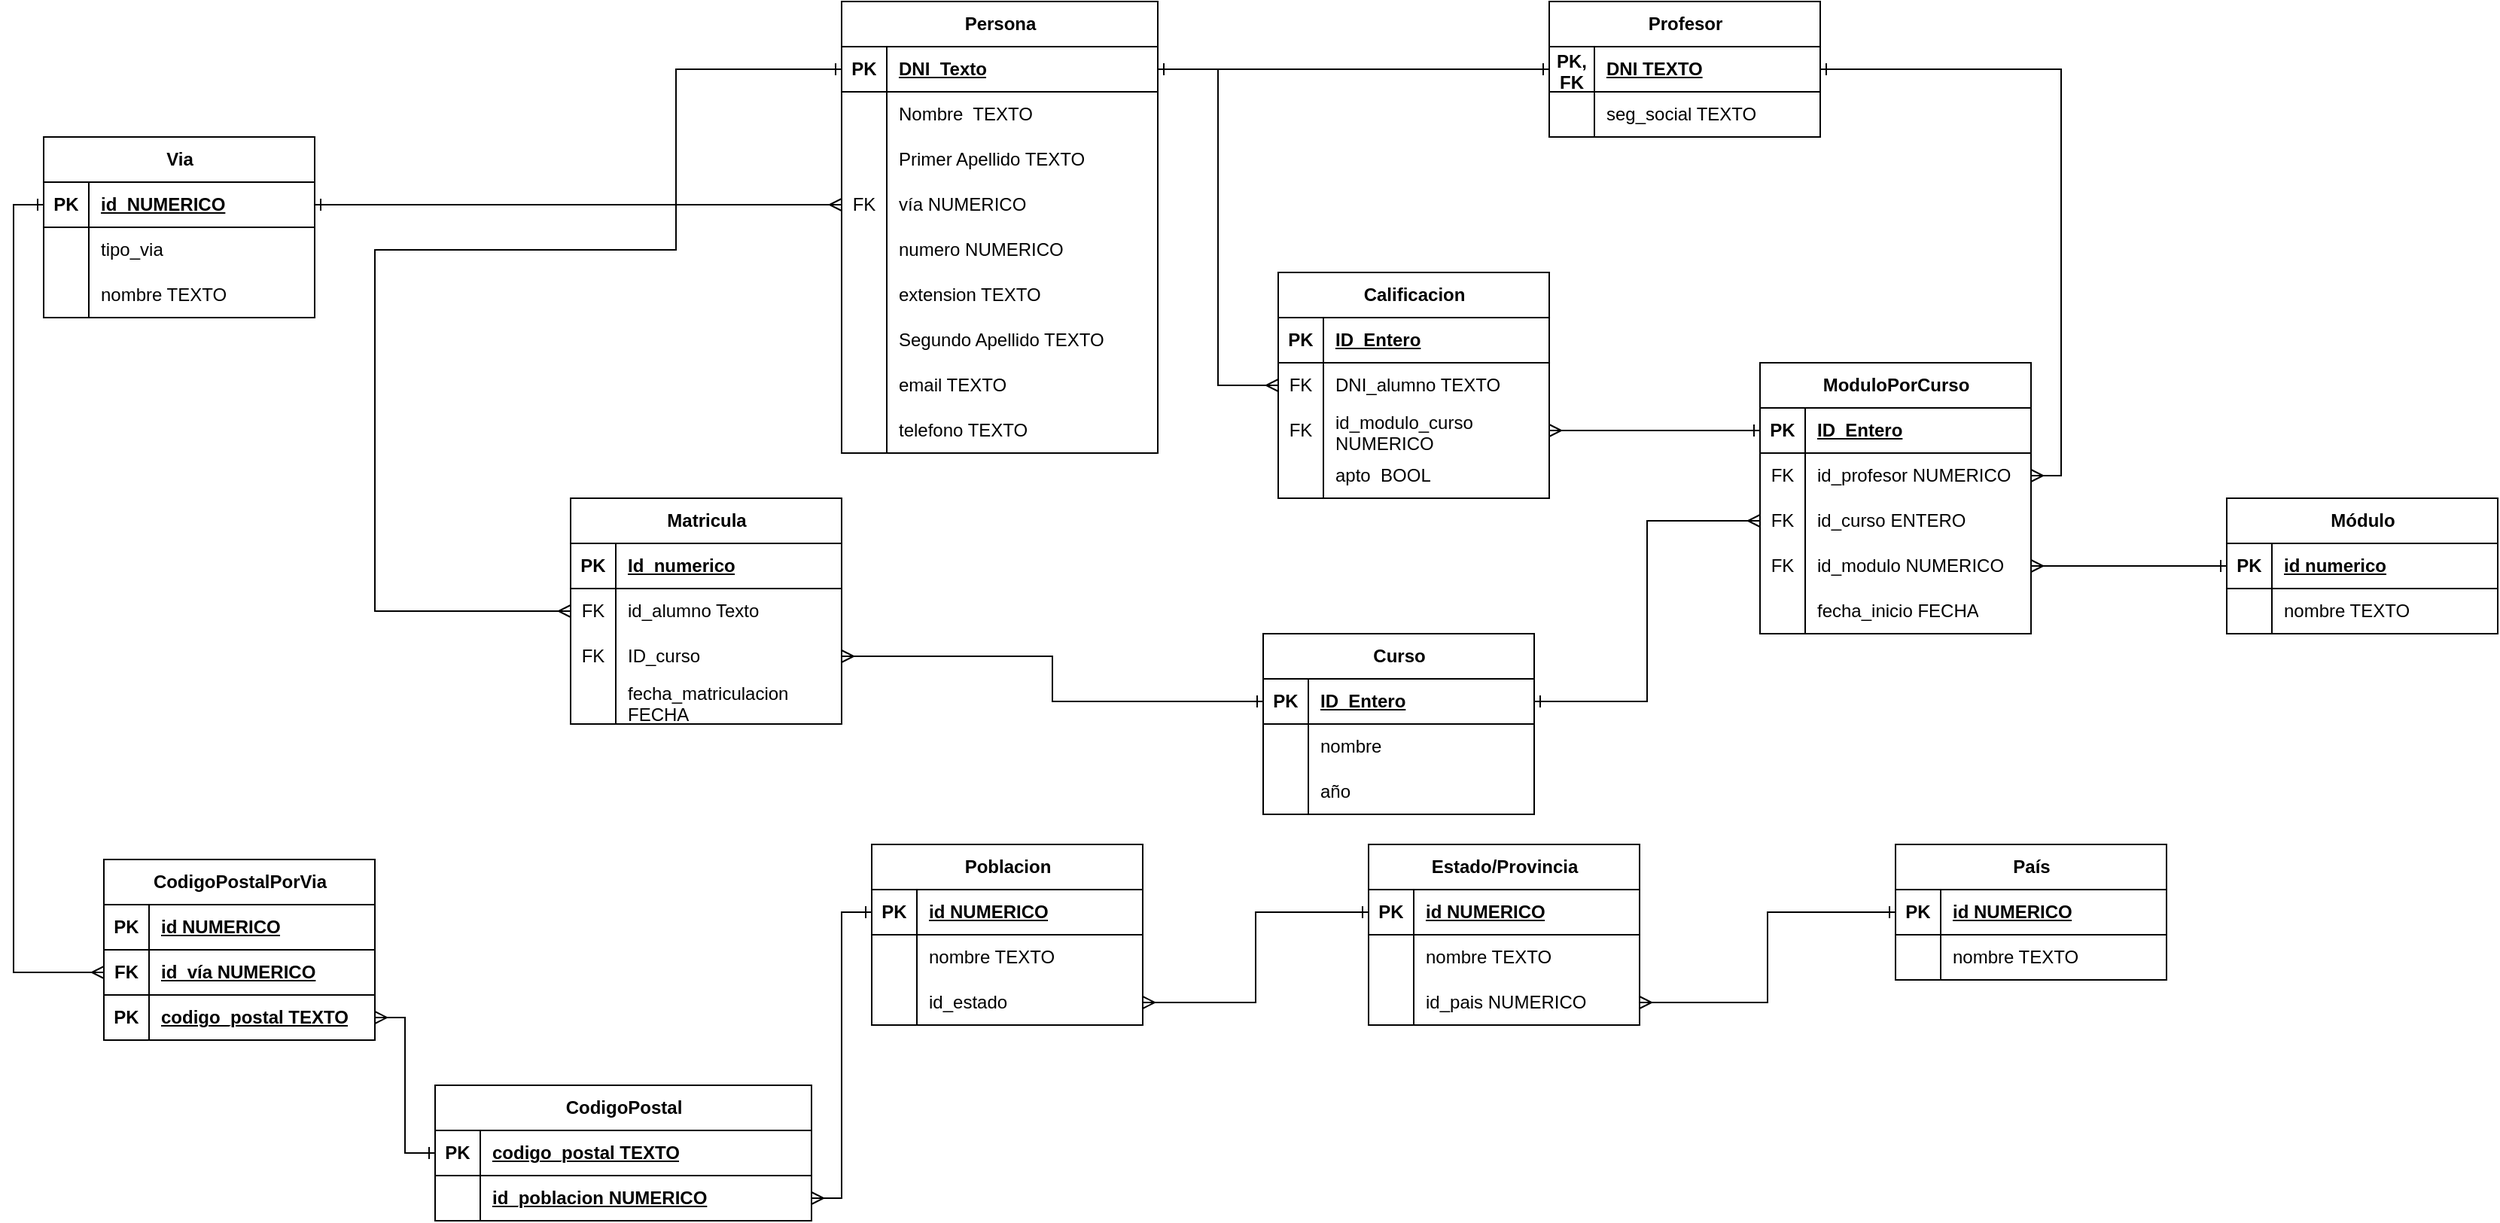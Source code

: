 <mxfile version="21.7.2" type="google">
  <diagram id="R2lEEEUBdFMjLlhIrx00" name="Page-1">
    <mxGraphModel grid="1" page="1" gridSize="10" guides="1" tooltips="1" connect="1" arrows="1" fold="1" pageScale="1" pageWidth="850" pageHeight="1100" math="0" shadow="0" extFonts="Permanent Marker^https://fonts.googleapis.com/css?family=Permanent+Marker">
      <root>
        <mxCell id="0" />
        <mxCell id="1" parent="0" />
        <mxCell id="1kJHqm4CQ8G6JXVBYqhk-18" value="Matricula" style="shape=table;startSize=30;container=1;collapsible=1;childLayout=tableLayout;fixedRows=1;rowLines=0;fontStyle=1;align=center;resizeLast=1;html=1;" vertex="1" parent="1">
          <mxGeometry x="410" y="230" width="180" height="150" as="geometry" />
        </mxCell>
        <mxCell id="1kJHqm4CQ8G6JXVBYqhk-19" value="" style="shape=tableRow;horizontal=0;startSize=0;swimlaneHead=0;swimlaneBody=0;fillColor=none;collapsible=0;dropTarget=0;points=[[0,0.5],[1,0.5]];portConstraint=eastwest;top=0;left=0;right=0;bottom=1;" vertex="1" parent="1kJHqm4CQ8G6JXVBYqhk-18">
          <mxGeometry y="30" width="180" height="30" as="geometry" />
        </mxCell>
        <mxCell id="1kJHqm4CQ8G6JXVBYqhk-20" value="PK" style="shape=partialRectangle;connectable=0;fillColor=none;top=0;left=0;bottom=0;right=0;fontStyle=1;overflow=hidden;whiteSpace=wrap;html=1;" vertex="1" parent="1kJHqm4CQ8G6JXVBYqhk-19">
          <mxGeometry width="30" height="30" as="geometry">
            <mxRectangle width="30" height="30" as="alternateBounds" />
          </mxGeometry>
        </mxCell>
        <mxCell id="1kJHqm4CQ8G6JXVBYqhk-21" value="Id&amp;nbsp; numerico" style="shape=partialRectangle;connectable=0;fillColor=none;top=0;left=0;bottom=0;right=0;align=left;spacingLeft=6;fontStyle=5;overflow=hidden;whiteSpace=wrap;html=1;" vertex="1" parent="1kJHqm4CQ8G6JXVBYqhk-19">
          <mxGeometry x="30" width="150" height="30" as="geometry">
            <mxRectangle width="150" height="30" as="alternateBounds" />
          </mxGeometry>
        </mxCell>
        <mxCell id="1kJHqm4CQ8G6JXVBYqhk-22" value="" style="shape=tableRow;horizontal=0;startSize=0;swimlaneHead=0;swimlaneBody=0;fillColor=none;collapsible=0;dropTarget=0;points=[[0,0.5],[1,0.5]];portConstraint=eastwest;top=0;left=0;right=0;bottom=0;" vertex="1" parent="1kJHqm4CQ8G6JXVBYqhk-18">
          <mxGeometry y="60" width="180" height="30" as="geometry" />
        </mxCell>
        <mxCell id="1kJHqm4CQ8G6JXVBYqhk-23" value="FK" style="shape=partialRectangle;connectable=0;fillColor=none;top=0;left=0;bottom=0;right=0;editable=1;overflow=hidden;whiteSpace=wrap;html=1;" vertex="1" parent="1kJHqm4CQ8G6JXVBYqhk-22">
          <mxGeometry width="30" height="30" as="geometry">
            <mxRectangle width="30" height="30" as="alternateBounds" />
          </mxGeometry>
        </mxCell>
        <mxCell id="1kJHqm4CQ8G6JXVBYqhk-24" value="id_alumno Texto" style="shape=partialRectangle;connectable=0;fillColor=none;top=0;left=0;bottom=0;right=0;align=left;spacingLeft=6;overflow=hidden;whiteSpace=wrap;html=1;" vertex="1" parent="1kJHqm4CQ8G6JXVBYqhk-22">
          <mxGeometry x="30" width="150" height="30" as="geometry">
            <mxRectangle width="150" height="30" as="alternateBounds" />
          </mxGeometry>
        </mxCell>
        <mxCell id="1kJHqm4CQ8G6JXVBYqhk-25" value="" style="shape=tableRow;horizontal=0;startSize=0;swimlaneHead=0;swimlaneBody=0;fillColor=none;collapsible=0;dropTarget=0;points=[[0,0.5],[1,0.5]];portConstraint=eastwest;top=0;left=0;right=0;bottom=0;" vertex="1" parent="1kJHqm4CQ8G6JXVBYqhk-18">
          <mxGeometry y="90" width="180" height="30" as="geometry" />
        </mxCell>
        <mxCell id="1kJHqm4CQ8G6JXVBYqhk-26" value="FK" style="shape=partialRectangle;connectable=0;fillColor=none;top=0;left=0;bottom=0;right=0;editable=1;overflow=hidden;whiteSpace=wrap;html=1;" vertex="1" parent="1kJHqm4CQ8G6JXVBYqhk-25">
          <mxGeometry width="30" height="30" as="geometry">
            <mxRectangle width="30" height="30" as="alternateBounds" />
          </mxGeometry>
        </mxCell>
        <mxCell id="1kJHqm4CQ8G6JXVBYqhk-27" value="ID_curso" style="shape=partialRectangle;connectable=0;fillColor=none;top=0;left=0;bottom=0;right=0;align=left;spacingLeft=6;overflow=hidden;whiteSpace=wrap;html=1;" vertex="1" parent="1kJHqm4CQ8G6JXVBYqhk-25">
          <mxGeometry x="30" width="150" height="30" as="geometry">
            <mxRectangle width="150" height="30" as="alternateBounds" />
          </mxGeometry>
        </mxCell>
        <mxCell id="1kJHqm4CQ8G6JXVBYqhk-28" value="" style="shape=tableRow;horizontal=0;startSize=0;swimlaneHead=0;swimlaneBody=0;fillColor=none;collapsible=0;dropTarget=0;points=[[0,0.5],[1,0.5]];portConstraint=eastwest;top=0;left=0;right=0;bottom=0;" vertex="1" parent="1kJHqm4CQ8G6JXVBYqhk-18">
          <mxGeometry y="120" width="180" height="30" as="geometry" />
        </mxCell>
        <mxCell id="1kJHqm4CQ8G6JXVBYqhk-29" value="" style="shape=partialRectangle;connectable=0;fillColor=none;top=0;left=0;bottom=0;right=0;editable=1;overflow=hidden;whiteSpace=wrap;html=1;" vertex="1" parent="1kJHqm4CQ8G6JXVBYqhk-28">
          <mxGeometry width="30" height="30" as="geometry">
            <mxRectangle width="30" height="30" as="alternateBounds" />
          </mxGeometry>
        </mxCell>
        <mxCell id="1kJHqm4CQ8G6JXVBYqhk-30" value="fecha_matriculacion FECHA" style="shape=partialRectangle;connectable=0;fillColor=none;top=0;left=0;bottom=0;right=0;align=left;spacingLeft=6;overflow=hidden;whiteSpace=wrap;html=1;" vertex="1" parent="1kJHqm4CQ8G6JXVBYqhk-28">
          <mxGeometry x="30" width="150" height="30" as="geometry">
            <mxRectangle width="150" height="30" as="alternateBounds" />
          </mxGeometry>
        </mxCell>
        <mxCell id="1kJHqm4CQ8G6JXVBYqhk-31" value="Curso" style="shape=table;startSize=30;container=1;collapsible=1;childLayout=tableLayout;fixedRows=1;rowLines=0;fontStyle=1;align=center;resizeLast=1;html=1;" vertex="1" parent="1">
          <mxGeometry x="870" y="320" width="180" height="120" as="geometry" />
        </mxCell>
        <mxCell id="1kJHqm4CQ8G6JXVBYqhk-32" value="" style="shape=tableRow;horizontal=0;startSize=0;swimlaneHead=0;swimlaneBody=0;fillColor=none;collapsible=0;dropTarget=0;points=[[0,0.5],[1,0.5]];portConstraint=eastwest;top=0;left=0;right=0;bottom=1;" vertex="1" parent="1kJHqm4CQ8G6JXVBYqhk-31">
          <mxGeometry y="30" width="180" height="30" as="geometry" />
        </mxCell>
        <mxCell id="1kJHqm4CQ8G6JXVBYqhk-33" value="PK" style="shape=partialRectangle;connectable=0;fillColor=none;top=0;left=0;bottom=0;right=0;fontStyle=1;overflow=hidden;whiteSpace=wrap;html=1;" vertex="1" parent="1kJHqm4CQ8G6JXVBYqhk-32">
          <mxGeometry width="30" height="30" as="geometry">
            <mxRectangle width="30" height="30" as="alternateBounds" />
          </mxGeometry>
        </mxCell>
        <mxCell id="1kJHqm4CQ8G6JXVBYqhk-34" value="ID&amp;nbsp; Entero" style="shape=partialRectangle;connectable=0;fillColor=none;top=0;left=0;bottom=0;right=0;align=left;spacingLeft=6;fontStyle=5;overflow=hidden;whiteSpace=wrap;html=1;" vertex="1" parent="1kJHqm4CQ8G6JXVBYqhk-32">
          <mxGeometry x="30" width="150" height="30" as="geometry">
            <mxRectangle width="150" height="30" as="alternateBounds" />
          </mxGeometry>
        </mxCell>
        <mxCell id="1kJHqm4CQ8G6JXVBYqhk-35" value="" style="shape=tableRow;horizontal=0;startSize=0;swimlaneHead=0;swimlaneBody=0;fillColor=none;collapsible=0;dropTarget=0;points=[[0,0.5],[1,0.5]];portConstraint=eastwest;top=0;left=0;right=0;bottom=0;" vertex="1" parent="1kJHqm4CQ8G6JXVBYqhk-31">
          <mxGeometry y="60" width="180" height="30" as="geometry" />
        </mxCell>
        <mxCell id="1kJHqm4CQ8G6JXVBYqhk-36" value="" style="shape=partialRectangle;connectable=0;fillColor=none;top=0;left=0;bottom=0;right=0;editable=1;overflow=hidden;whiteSpace=wrap;html=1;" vertex="1" parent="1kJHqm4CQ8G6JXVBYqhk-35">
          <mxGeometry width="30" height="30" as="geometry">
            <mxRectangle width="30" height="30" as="alternateBounds" />
          </mxGeometry>
        </mxCell>
        <mxCell id="1kJHqm4CQ8G6JXVBYqhk-37" value="nombre" style="shape=partialRectangle;connectable=0;fillColor=none;top=0;left=0;bottom=0;right=0;align=left;spacingLeft=6;overflow=hidden;whiteSpace=wrap;html=1;" vertex="1" parent="1kJHqm4CQ8G6JXVBYqhk-35">
          <mxGeometry x="30" width="150" height="30" as="geometry">
            <mxRectangle width="150" height="30" as="alternateBounds" />
          </mxGeometry>
        </mxCell>
        <mxCell id="1kJHqm4CQ8G6JXVBYqhk-38" value="" style="shape=tableRow;horizontal=0;startSize=0;swimlaneHead=0;swimlaneBody=0;fillColor=none;collapsible=0;dropTarget=0;points=[[0,0.5],[1,0.5]];portConstraint=eastwest;top=0;left=0;right=0;bottom=0;" vertex="1" parent="1kJHqm4CQ8G6JXVBYqhk-31">
          <mxGeometry y="90" width="180" height="30" as="geometry" />
        </mxCell>
        <mxCell id="1kJHqm4CQ8G6JXVBYqhk-39" value="" style="shape=partialRectangle;connectable=0;fillColor=none;top=0;left=0;bottom=0;right=0;editable=1;overflow=hidden;whiteSpace=wrap;html=1;" vertex="1" parent="1kJHqm4CQ8G6JXVBYqhk-38">
          <mxGeometry width="30" height="30" as="geometry">
            <mxRectangle width="30" height="30" as="alternateBounds" />
          </mxGeometry>
        </mxCell>
        <mxCell id="1kJHqm4CQ8G6JXVBYqhk-40" value="año" style="shape=partialRectangle;connectable=0;fillColor=none;top=0;left=0;bottom=0;right=0;align=left;spacingLeft=6;overflow=hidden;whiteSpace=wrap;html=1;" vertex="1" parent="1kJHqm4CQ8G6JXVBYqhk-38">
          <mxGeometry x="30" width="150" height="30" as="geometry">
            <mxRectangle width="150" height="30" as="alternateBounds" />
          </mxGeometry>
        </mxCell>
        <mxCell id="1kJHqm4CQ8G6JXVBYqhk-48" style="edgeStyle=orthogonalEdgeStyle;rounded=0;orthogonalLoop=1;jettySize=auto;html=1;exitX=0;exitY=0.5;exitDx=0;exitDy=0;entryX=1;entryY=0.5;entryDx=0;entryDy=0;startArrow=ERone;startFill=0;endArrow=ERmany;endFill=0;" edge="1" parent="1" source="1kJHqm4CQ8G6JXVBYqhk-32" target="1kJHqm4CQ8G6JXVBYqhk-25">
          <mxGeometry relative="1" as="geometry" />
        </mxCell>
        <mxCell id="1kJHqm4CQ8G6JXVBYqhk-76" value="Módulo" style="shape=table;startSize=30;container=1;collapsible=1;childLayout=tableLayout;fixedRows=1;rowLines=0;fontStyle=1;align=center;resizeLast=1;html=1;" vertex="1" parent="1">
          <mxGeometry x="1510" y="230" width="180" height="90" as="geometry" />
        </mxCell>
        <mxCell id="1kJHqm4CQ8G6JXVBYqhk-77" value="" style="shape=tableRow;horizontal=0;startSize=0;swimlaneHead=0;swimlaneBody=0;fillColor=none;collapsible=0;dropTarget=0;points=[[0,0.5],[1,0.5]];portConstraint=eastwest;top=0;left=0;right=0;bottom=1;" vertex="1" parent="1kJHqm4CQ8G6JXVBYqhk-76">
          <mxGeometry y="30" width="180" height="30" as="geometry" />
        </mxCell>
        <mxCell id="1kJHqm4CQ8G6JXVBYqhk-78" value="PK" style="shape=partialRectangle;connectable=0;fillColor=none;top=0;left=0;bottom=0;right=0;fontStyle=1;overflow=hidden;whiteSpace=wrap;html=1;" vertex="1" parent="1kJHqm4CQ8G6JXVBYqhk-77">
          <mxGeometry width="30" height="30" as="geometry">
            <mxRectangle width="30" height="30" as="alternateBounds" />
          </mxGeometry>
        </mxCell>
        <mxCell id="1kJHqm4CQ8G6JXVBYqhk-79" value="id numerico" style="shape=partialRectangle;connectable=0;fillColor=none;top=0;left=0;bottom=0;right=0;align=left;spacingLeft=6;fontStyle=5;overflow=hidden;whiteSpace=wrap;html=1;" vertex="1" parent="1kJHqm4CQ8G6JXVBYqhk-77">
          <mxGeometry x="30" width="150" height="30" as="geometry">
            <mxRectangle width="150" height="30" as="alternateBounds" />
          </mxGeometry>
        </mxCell>
        <mxCell id="1kJHqm4CQ8G6JXVBYqhk-86" value="" style="shape=tableRow;horizontal=0;startSize=0;swimlaneHead=0;swimlaneBody=0;fillColor=none;collapsible=0;dropTarget=0;points=[[0,0.5],[1,0.5]];portConstraint=eastwest;top=0;left=0;right=0;bottom=0;" vertex="1" parent="1kJHqm4CQ8G6JXVBYqhk-76">
          <mxGeometry y="60" width="180" height="30" as="geometry" />
        </mxCell>
        <mxCell id="1kJHqm4CQ8G6JXVBYqhk-87" value="" style="shape=partialRectangle;connectable=0;fillColor=none;top=0;left=0;bottom=0;right=0;editable=1;overflow=hidden;whiteSpace=wrap;html=1;" vertex="1" parent="1kJHqm4CQ8G6JXVBYqhk-86">
          <mxGeometry width="30" height="30" as="geometry">
            <mxRectangle width="30" height="30" as="alternateBounds" />
          </mxGeometry>
        </mxCell>
        <mxCell id="1kJHqm4CQ8G6JXVBYqhk-88" value="nombre TEXTO" style="shape=partialRectangle;connectable=0;fillColor=none;top=0;left=0;bottom=0;right=0;align=left;spacingLeft=6;overflow=hidden;whiteSpace=wrap;html=1;" vertex="1" parent="1kJHqm4CQ8G6JXVBYqhk-86">
          <mxGeometry x="30" width="150" height="30" as="geometry">
            <mxRectangle width="150" height="30" as="alternateBounds" />
          </mxGeometry>
        </mxCell>
        <mxCell id="1kJHqm4CQ8G6JXVBYqhk-95" value="Via" style="shape=table;startSize=30;container=1;collapsible=1;childLayout=tableLayout;fixedRows=1;rowLines=0;fontStyle=1;align=center;resizeLast=1;html=1;" vertex="1" parent="1">
          <mxGeometry x="60" y="-10" width="180" height="120" as="geometry" />
        </mxCell>
        <mxCell id="1kJHqm4CQ8G6JXVBYqhk-96" value="" style="shape=tableRow;horizontal=0;startSize=0;swimlaneHead=0;swimlaneBody=0;fillColor=none;collapsible=0;dropTarget=0;points=[[0,0.5],[1,0.5]];portConstraint=eastwest;top=0;left=0;right=0;bottom=1;" vertex="1" parent="1kJHqm4CQ8G6JXVBYqhk-95">
          <mxGeometry y="30" width="180" height="30" as="geometry" />
        </mxCell>
        <mxCell id="1kJHqm4CQ8G6JXVBYqhk-97" value="PK" style="shape=partialRectangle;connectable=0;fillColor=none;top=0;left=0;bottom=0;right=0;fontStyle=1;overflow=hidden;whiteSpace=wrap;html=1;" vertex="1" parent="1kJHqm4CQ8G6JXVBYqhk-96">
          <mxGeometry width="30" height="30" as="geometry">
            <mxRectangle width="30" height="30" as="alternateBounds" />
          </mxGeometry>
        </mxCell>
        <mxCell id="1kJHqm4CQ8G6JXVBYqhk-98" value="id&amp;nbsp; NUMERICO" style="shape=partialRectangle;connectable=0;fillColor=none;top=0;left=0;bottom=0;right=0;align=left;spacingLeft=6;fontStyle=5;overflow=hidden;whiteSpace=wrap;html=1;" vertex="1" parent="1kJHqm4CQ8G6JXVBYqhk-96">
          <mxGeometry x="30" width="150" height="30" as="geometry">
            <mxRectangle width="150" height="30" as="alternateBounds" />
          </mxGeometry>
        </mxCell>
        <mxCell id="1kJHqm4CQ8G6JXVBYqhk-102" value="" style="shape=tableRow;horizontal=0;startSize=0;swimlaneHead=0;swimlaneBody=0;fillColor=none;collapsible=0;dropTarget=0;points=[[0,0.5],[1,0.5]];portConstraint=eastwest;top=0;left=0;right=0;bottom=0;" vertex="1" parent="1kJHqm4CQ8G6JXVBYqhk-95">
          <mxGeometry y="60" width="180" height="30" as="geometry" />
        </mxCell>
        <mxCell id="1kJHqm4CQ8G6JXVBYqhk-103" value="&lt;br&gt;" style="shape=partialRectangle;connectable=0;fillColor=none;top=0;left=0;bottom=0;right=0;editable=1;overflow=hidden;whiteSpace=wrap;html=1;" vertex="1" parent="1kJHqm4CQ8G6JXVBYqhk-102">
          <mxGeometry width="30" height="30" as="geometry">
            <mxRectangle width="30" height="30" as="alternateBounds" />
          </mxGeometry>
        </mxCell>
        <mxCell id="1kJHqm4CQ8G6JXVBYqhk-104" value="tipo_via&amp;nbsp;" style="shape=partialRectangle;connectable=0;fillColor=none;top=0;left=0;bottom=0;right=0;align=left;spacingLeft=6;overflow=hidden;whiteSpace=wrap;html=1;" vertex="1" parent="1kJHqm4CQ8G6JXVBYqhk-102">
          <mxGeometry x="30" width="150" height="30" as="geometry">
            <mxRectangle width="150" height="30" as="alternateBounds" />
          </mxGeometry>
        </mxCell>
        <mxCell id="HTl3lYv5_IGYYnDOvgSg-7" value="" style="shape=tableRow;horizontal=0;startSize=0;swimlaneHead=0;swimlaneBody=0;fillColor=none;collapsible=0;dropTarget=0;points=[[0,0.5],[1,0.5]];portConstraint=eastwest;top=0;left=0;right=0;bottom=0;" vertex="1" parent="1kJHqm4CQ8G6JXVBYqhk-95">
          <mxGeometry y="90" width="180" height="30" as="geometry" />
        </mxCell>
        <mxCell id="HTl3lYv5_IGYYnDOvgSg-8" value="&lt;br&gt;" style="shape=partialRectangle;connectable=0;fillColor=none;top=0;left=0;bottom=0;right=0;editable=1;overflow=hidden;whiteSpace=wrap;html=1;" vertex="1" parent="HTl3lYv5_IGYYnDOvgSg-7">
          <mxGeometry width="30" height="30" as="geometry">
            <mxRectangle width="30" height="30" as="alternateBounds" />
          </mxGeometry>
        </mxCell>
        <mxCell id="HTl3lYv5_IGYYnDOvgSg-9" value="nombre TEXTO" style="shape=partialRectangle;connectable=0;fillColor=none;top=0;left=0;bottom=0;right=0;align=left;spacingLeft=6;overflow=hidden;whiteSpace=wrap;html=1;" vertex="1" parent="HTl3lYv5_IGYYnDOvgSg-7">
          <mxGeometry x="30" width="150" height="30" as="geometry">
            <mxRectangle width="150" height="30" as="alternateBounds" />
          </mxGeometry>
        </mxCell>
        <mxCell id="1kJHqm4CQ8G6JXVBYqhk-108" value="Poblacion" style="shape=table;startSize=30;container=1;collapsible=1;childLayout=tableLayout;fixedRows=1;rowLines=0;fontStyle=1;align=center;resizeLast=1;html=1;" vertex="1" parent="1">
          <mxGeometry x="610" y="460" width="180" height="120" as="geometry" />
        </mxCell>
        <mxCell id="1kJHqm4CQ8G6JXVBYqhk-109" value="" style="shape=tableRow;horizontal=0;startSize=0;swimlaneHead=0;swimlaneBody=0;fillColor=none;collapsible=0;dropTarget=0;points=[[0,0.5],[1,0.5]];portConstraint=eastwest;top=0;left=0;right=0;bottom=1;" vertex="1" parent="1kJHqm4CQ8G6JXVBYqhk-108">
          <mxGeometry y="30" width="180" height="30" as="geometry" />
        </mxCell>
        <mxCell id="1kJHqm4CQ8G6JXVBYqhk-110" value="PK" style="shape=partialRectangle;connectable=0;fillColor=none;top=0;left=0;bottom=0;right=0;fontStyle=1;overflow=hidden;whiteSpace=wrap;html=1;" vertex="1" parent="1kJHqm4CQ8G6JXVBYqhk-109">
          <mxGeometry width="30" height="30" as="geometry">
            <mxRectangle width="30" height="30" as="alternateBounds" />
          </mxGeometry>
        </mxCell>
        <mxCell id="1kJHqm4CQ8G6JXVBYqhk-111" value="id NUMERICO" style="shape=partialRectangle;connectable=0;fillColor=none;top=0;left=0;bottom=0;right=0;align=left;spacingLeft=6;fontStyle=5;overflow=hidden;whiteSpace=wrap;html=1;" vertex="1" parent="1kJHqm4CQ8G6JXVBYqhk-109">
          <mxGeometry x="30" width="150" height="30" as="geometry">
            <mxRectangle width="150" height="30" as="alternateBounds" />
          </mxGeometry>
        </mxCell>
        <mxCell id="1kJHqm4CQ8G6JXVBYqhk-115" value="" style="shape=tableRow;horizontal=0;startSize=0;swimlaneHead=0;swimlaneBody=0;fillColor=none;collapsible=0;dropTarget=0;points=[[0,0.5],[1,0.5]];portConstraint=eastwest;top=0;left=0;right=0;bottom=0;" vertex="1" parent="1kJHqm4CQ8G6JXVBYqhk-108">
          <mxGeometry y="60" width="180" height="30" as="geometry" />
        </mxCell>
        <mxCell id="1kJHqm4CQ8G6JXVBYqhk-116" value="&lt;br&gt;" style="shape=partialRectangle;connectable=0;fillColor=none;top=0;left=0;bottom=0;right=0;editable=1;overflow=hidden;whiteSpace=wrap;html=1;" vertex="1" parent="1kJHqm4CQ8G6JXVBYqhk-115">
          <mxGeometry width="30" height="30" as="geometry">
            <mxRectangle width="30" height="30" as="alternateBounds" />
          </mxGeometry>
        </mxCell>
        <mxCell id="1kJHqm4CQ8G6JXVBYqhk-117" value="nombre TEXTO" style="shape=partialRectangle;connectable=0;fillColor=none;top=0;left=0;bottom=0;right=0;align=left;spacingLeft=6;overflow=hidden;whiteSpace=wrap;html=1;" vertex="1" parent="1kJHqm4CQ8G6JXVBYqhk-115">
          <mxGeometry x="30" width="150" height="30" as="geometry">
            <mxRectangle width="150" height="30" as="alternateBounds" />
          </mxGeometry>
        </mxCell>
        <mxCell id="HTl3lYv5_IGYYnDOvgSg-45" value="" style="shape=tableRow;horizontal=0;startSize=0;swimlaneHead=0;swimlaneBody=0;fillColor=none;collapsible=0;dropTarget=0;points=[[0,0.5],[1,0.5]];portConstraint=eastwest;top=0;left=0;right=0;bottom=0;" vertex="1" parent="1kJHqm4CQ8G6JXVBYqhk-108">
          <mxGeometry y="90" width="180" height="30" as="geometry" />
        </mxCell>
        <mxCell id="HTl3lYv5_IGYYnDOvgSg-46" value="&lt;br&gt;" style="shape=partialRectangle;connectable=0;fillColor=none;top=0;left=0;bottom=0;right=0;editable=1;overflow=hidden;whiteSpace=wrap;html=1;" vertex="1" parent="HTl3lYv5_IGYYnDOvgSg-45">
          <mxGeometry width="30" height="30" as="geometry">
            <mxRectangle width="30" height="30" as="alternateBounds" />
          </mxGeometry>
        </mxCell>
        <mxCell id="HTl3lYv5_IGYYnDOvgSg-47" value="id_estado" style="shape=partialRectangle;connectable=0;fillColor=none;top=0;left=0;bottom=0;right=0;align=left;spacingLeft=6;overflow=hidden;whiteSpace=wrap;html=1;" vertex="1" parent="HTl3lYv5_IGYYnDOvgSg-45">
          <mxGeometry x="30" width="150" height="30" as="geometry">
            <mxRectangle width="150" height="30" as="alternateBounds" />
          </mxGeometry>
        </mxCell>
        <mxCell id="1kJHqm4CQ8G6JXVBYqhk-121" value="Estado/Provincia" style="shape=table;startSize=30;container=1;collapsible=1;childLayout=tableLayout;fixedRows=1;rowLines=0;fontStyle=1;align=center;resizeLast=1;html=1;" vertex="1" parent="1">
          <mxGeometry x="940" y="460" width="180" height="120" as="geometry" />
        </mxCell>
        <mxCell id="1kJHqm4CQ8G6JXVBYqhk-122" value="" style="shape=tableRow;horizontal=0;startSize=0;swimlaneHead=0;swimlaneBody=0;fillColor=none;collapsible=0;dropTarget=0;points=[[0,0.5],[1,0.5]];portConstraint=eastwest;top=0;left=0;right=0;bottom=1;" vertex="1" parent="1kJHqm4CQ8G6JXVBYqhk-121">
          <mxGeometry y="30" width="180" height="30" as="geometry" />
        </mxCell>
        <mxCell id="1kJHqm4CQ8G6JXVBYqhk-123" value="PK" style="shape=partialRectangle;connectable=0;fillColor=none;top=0;left=0;bottom=0;right=0;fontStyle=1;overflow=hidden;whiteSpace=wrap;html=1;" vertex="1" parent="1kJHqm4CQ8G6JXVBYqhk-122">
          <mxGeometry width="30" height="30" as="geometry">
            <mxRectangle width="30" height="30" as="alternateBounds" />
          </mxGeometry>
        </mxCell>
        <mxCell id="1kJHqm4CQ8G6JXVBYqhk-124" value="id NUMERICO" style="shape=partialRectangle;connectable=0;fillColor=none;top=0;left=0;bottom=0;right=0;align=left;spacingLeft=6;fontStyle=5;overflow=hidden;whiteSpace=wrap;html=1;" vertex="1" parent="1kJHqm4CQ8G6JXVBYqhk-122">
          <mxGeometry x="30" width="150" height="30" as="geometry">
            <mxRectangle width="150" height="30" as="alternateBounds" />
          </mxGeometry>
        </mxCell>
        <mxCell id="1kJHqm4CQ8G6JXVBYqhk-125" value="" style="shape=tableRow;horizontal=0;startSize=0;swimlaneHead=0;swimlaneBody=0;fillColor=none;collapsible=0;dropTarget=0;points=[[0,0.5],[1,0.5]];portConstraint=eastwest;top=0;left=0;right=0;bottom=0;" vertex="1" parent="1kJHqm4CQ8G6JXVBYqhk-121">
          <mxGeometry y="60" width="180" height="30" as="geometry" />
        </mxCell>
        <mxCell id="1kJHqm4CQ8G6JXVBYqhk-126" value="" style="shape=partialRectangle;connectable=0;fillColor=none;top=0;left=0;bottom=0;right=0;editable=1;overflow=hidden;whiteSpace=wrap;html=1;" vertex="1" parent="1kJHqm4CQ8G6JXVBYqhk-125">
          <mxGeometry width="30" height="30" as="geometry">
            <mxRectangle width="30" height="30" as="alternateBounds" />
          </mxGeometry>
        </mxCell>
        <mxCell id="1kJHqm4CQ8G6JXVBYqhk-127" value="nombre TEXTO" style="shape=partialRectangle;connectable=0;fillColor=none;top=0;left=0;bottom=0;right=0;align=left;spacingLeft=6;overflow=hidden;whiteSpace=wrap;html=1;" vertex="1" parent="1kJHqm4CQ8G6JXVBYqhk-125">
          <mxGeometry x="30" width="150" height="30" as="geometry">
            <mxRectangle width="150" height="30" as="alternateBounds" />
          </mxGeometry>
        </mxCell>
        <mxCell id="HTl3lYv5_IGYYnDOvgSg-49" value="" style="shape=tableRow;horizontal=0;startSize=0;swimlaneHead=0;swimlaneBody=0;fillColor=none;collapsible=0;dropTarget=0;points=[[0,0.5],[1,0.5]];portConstraint=eastwest;top=0;left=0;right=0;bottom=0;" vertex="1" parent="1kJHqm4CQ8G6JXVBYqhk-121">
          <mxGeometry y="90" width="180" height="30" as="geometry" />
        </mxCell>
        <mxCell id="HTl3lYv5_IGYYnDOvgSg-50" value="" style="shape=partialRectangle;connectable=0;fillColor=none;top=0;left=0;bottom=0;right=0;editable=1;overflow=hidden;whiteSpace=wrap;html=1;" vertex="1" parent="HTl3lYv5_IGYYnDOvgSg-49">
          <mxGeometry width="30" height="30" as="geometry">
            <mxRectangle width="30" height="30" as="alternateBounds" />
          </mxGeometry>
        </mxCell>
        <mxCell id="HTl3lYv5_IGYYnDOvgSg-51" value="id_pais NUMERICO" style="shape=partialRectangle;connectable=0;fillColor=none;top=0;left=0;bottom=0;right=0;align=left;spacingLeft=6;overflow=hidden;whiteSpace=wrap;html=1;" vertex="1" parent="HTl3lYv5_IGYYnDOvgSg-49">
          <mxGeometry x="30" width="150" height="30" as="geometry">
            <mxRectangle width="150" height="30" as="alternateBounds" />
          </mxGeometry>
        </mxCell>
        <mxCell id="1kJHqm4CQ8G6JXVBYqhk-138" value="CodigoPostal" style="shape=table;startSize=30;container=1;collapsible=1;childLayout=tableLayout;fixedRows=1;rowLines=0;fontStyle=1;align=center;resizeLast=1;html=1;" vertex="1" parent="1">
          <mxGeometry x="320" y="620" width="250" height="90" as="geometry" />
        </mxCell>
        <mxCell id="1kJHqm4CQ8G6JXVBYqhk-139" value="" style="shape=tableRow;horizontal=0;startSize=0;swimlaneHead=0;swimlaneBody=0;fillColor=none;collapsible=0;dropTarget=0;points=[[0,0.5],[1,0.5]];portConstraint=eastwest;top=0;left=0;right=0;bottom=1;" vertex="1" parent="1kJHqm4CQ8G6JXVBYqhk-138">
          <mxGeometry y="30" width="250" height="30" as="geometry" />
        </mxCell>
        <mxCell id="1kJHqm4CQ8G6JXVBYqhk-140" value="PK" style="shape=partialRectangle;connectable=0;fillColor=none;top=0;left=0;bottom=0;right=0;fontStyle=1;overflow=hidden;whiteSpace=wrap;html=1;" vertex="1" parent="1kJHqm4CQ8G6JXVBYqhk-139">
          <mxGeometry width="30" height="30" as="geometry">
            <mxRectangle width="30" height="30" as="alternateBounds" />
          </mxGeometry>
        </mxCell>
        <mxCell id="1kJHqm4CQ8G6JXVBYqhk-141" value="codigo_postal TEXTO" style="shape=partialRectangle;connectable=0;fillColor=none;top=0;left=0;bottom=0;right=0;align=left;spacingLeft=6;fontStyle=5;overflow=hidden;whiteSpace=wrap;html=1;" vertex="1" parent="1kJHqm4CQ8G6JXVBYqhk-139">
          <mxGeometry x="30" width="220" height="30" as="geometry">
            <mxRectangle width="220" height="30" as="alternateBounds" />
          </mxGeometry>
        </mxCell>
        <mxCell id="1kJHqm4CQ8G6JXVBYqhk-153" value="" style="shape=tableRow;horizontal=0;startSize=0;swimlaneHead=0;swimlaneBody=0;fillColor=none;collapsible=0;dropTarget=0;points=[[0,0.5],[1,0.5]];portConstraint=eastwest;top=0;left=0;right=0;bottom=1;" vertex="1" parent="1kJHqm4CQ8G6JXVBYqhk-138">
          <mxGeometry y="60" width="250" height="30" as="geometry" />
        </mxCell>
        <mxCell id="1kJHqm4CQ8G6JXVBYqhk-154" value="" style="shape=partialRectangle;connectable=0;fillColor=none;top=0;left=0;bottom=0;right=0;fontStyle=1;overflow=hidden;whiteSpace=wrap;html=1;" vertex="1" parent="1kJHqm4CQ8G6JXVBYqhk-153">
          <mxGeometry width="30" height="30" as="geometry">
            <mxRectangle width="30" height="30" as="alternateBounds" />
          </mxGeometry>
        </mxCell>
        <mxCell id="1kJHqm4CQ8G6JXVBYqhk-155" value="id_poblacion NUMERICO" style="shape=partialRectangle;connectable=0;fillColor=none;top=0;left=0;bottom=0;right=0;align=left;spacingLeft=6;fontStyle=5;overflow=hidden;whiteSpace=wrap;html=1;" vertex="1" parent="1kJHqm4CQ8G6JXVBYqhk-153">
          <mxGeometry x="30" width="220" height="30" as="geometry">
            <mxRectangle width="220" height="30" as="alternateBounds" />
          </mxGeometry>
        </mxCell>
        <mxCell id="1kJHqm4CQ8G6JXVBYqhk-157" value="Persona" style="shape=table;startSize=30;container=1;collapsible=1;childLayout=tableLayout;fixedRows=1;rowLines=0;fontStyle=1;align=center;resizeLast=1;html=1;" vertex="1" parent="1">
          <mxGeometry x="590" y="-100" width="210" height="300" as="geometry" />
        </mxCell>
        <mxCell id="1kJHqm4CQ8G6JXVBYqhk-158" value="" style="shape=tableRow;horizontal=0;startSize=0;swimlaneHead=0;swimlaneBody=0;fillColor=none;collapsible=0;dropTarget=0;points=[[0,0.5],[1,0.5]];portConstraint=eastwest;top=0;left=0;right=0;bottom=1;" vertex="1" parent="1kJHqm4CQ8G6JXVBYqhk-157">
          <mxGeometry y="30" width="210" height="30" as="geometry" />
        </mxCell>
        <mxCell id="1kJHqm4CQ8G6JXVBYqhk-159" value="PK" style="shape=partialRectangle;connectable=0;fillColor=none;top=0;left=0;bottom=0;right=0;fontStyle=1;overflow=hidden;whiteSpace=wrap;html=1;" vertex="1" parent="1kJHqm4CQ8G6JXVBYqhk-158">
          <mxGeometry width="30" height="30" as="geometry">
            <mxRectangle width="30" height="30" as="alternateBounds" />
          </mxGeometry>
        </mxCell>
        <mxCell id="1kJHqm4CQ8G6JXVBYqhk-160" value="DNI&amp;nbsp; Texto" style="shape=partialRectangle;connectable=0;fillColor=none;top=0;left=0;bottom=0;right=0;align=left;spacingLeft=6;fontStyle=5;overflow=hidden;whiteSpace=wrap;html=1;" vertex="1" parent="1kJHqm4CQ8G6JXVBYqhk-158">
          <mxGeometry x="30" width="180" height="30" as="geometry">
            <mxRectangle width="180" height="30" as="alternateBounds" />
          </mxGeometry>
        </mxCell>
        <mxCell id="1kJHqm4CQ8G6JXVBYqhk-161" value="" style="shape=tableRow;horizontal=0;startSize=0;swimlaneHead=0;swimlaneBody=0;fillColor=none;collapsible=0;dropTarget=0;points=[[0,0.5],[1,0.5]];portConstraint=eastwest;top=0;left=0;right=0;bottom=0;" vertex="1" parent="1kJHqm4CQ8G6JXVBYqhk-157">
          <mxGeometry y="60" width="210" height="30" as="geometry" />
        </mxCell>
        <mxCell id="1kJHqm4CQ8G6JXVBYqhk-162" value="" style="shape=partialRectangle;connectable=0;fillColor=none;top=0;left=0;bottom=0;right=0;editable=1;overflow=hidden;whiteSpace=wrap;html=1;" vertex="1" parent="1kJHqm4CQ8G6JXVBYqhk-161">
          <mxGeometry width="30" height="30" as="geometry">
            <mxRectangle width="30" height="30" as="alternateBounds" />
          </mxGeometry>
        </mxCell>
        <mxCell id="1kJHqm4CQ8G6JXVBYqhk-163" value="Nombre&amp;nbsp; TEXTO" style="shape=partialRectangle;connectable=0;fillColor=none;top=0;left=0;bottom=0;right=0;align=left;spacingLeft=6;overflow=hidden;whiteSpace=wrap;html=1;" vertex="1" parent="1kJHqm4CQ8G6JXVBYqhk-161">
          <mxGeometry x="30" width="180" height="30" as="geometry">
            <mxRectangle width="180" height="30" as="alternateBounds" />
          </mxGeometry>
        </mxCell>
        <mxCell id="1kJHqm4CQ8G6JXVBYqhk-164" value="" style="shape=tableRow;horizontal=0;startSize=0;swimlaneHead=0;swimlaneBody=0;fillColor=none;collapsible=0;dropTarget=0;points=[[0,0.5],[1,0.5]];portConstraint=eastwest;top=0;left=0;right=0;bottom=0;" vertex="1" parent="1kJHqm4CQ8G6JXVBYqhk-157">
          <mxGeometry y="90" width="210" height="30" as="geometry" />
        </mxCell>
        <mxCell id="1kJHqm4CQ8G6JXVBYqhk-165" value="" style="shape=partialRectangle;connectable=0;fillColor=none;top=0;left=0;bottom=0;right=0;editable=1;overflow=hidden;whiteSpace=wrap;html=1;" vertex="1" parent="1kJHqm4CQ8G6JXVBYqhk-164">
          <mxGeometry width="30" height="30" as="geometry">
            <mxRectangle width="30" height="30" as="alternateBounds" />
          </mxGeometry>
        </mxCell>
        <mxCell id="1kJHqm4CQ8G6JXVBYqhk-166" value="Primer Apellido TEXTO" style="shape=partialRectangle;connectable=0;fillColor=none;top=0;left=0;bottom=0;right=0;align=left;spacingLeft=6;overflow=hidden;whiteSpace=wrap;html=1;" vertex="1" parent="1kJHqm4CQ8G6JXVBYqhk-164">
          <mxGeometry x="30" width="180" height="30" as="geometry">
            <mxRectangle width="180" height="30" as="alternateBounds" />
          </mxGeometry>
        </mxCell>
        <mxCell id="1kJHqm4CQ8G6JXVBYqhk-187" value="" style="shape=tableRow;horizontal=0;startSize=0;swimlaneHead=0;swimlaneBody=0;fillColor=none;collapsible=0;dropTarget=0;points=[[0,0.5],[1,0.5]];portConstraint=eastwest;top=0;left=0;right=0;bottom=0;" vertex="1" parent="1kJHqm4CQ8G6JXVBYqhk-157">
          <mxGeometry y="120" width="210" height="30" as="geometry" />
        </mxCell>
        <mxCell id="1kJHqm4CQ8G6JXVBYqhk-188" value="FK" style="shape=partialRectangle;connectable=0;fillColor=none;top=0;left=0;bottom=0;right=0;editable=1;overflow=hidden;whiteSpace=wrap;html=1;" vertex="1" parent="1kJHqm4CQ8G6JXVBYqhk-187">
          <mxGeometry width="30" height="30" as="geometry">
            <mxRectangle width="30" height="30" as="alternateBounds" />
          </mxGeometry>
        </mxCell>
        <mxCell id="1kJHqm4CQ8G6JXVBYqhk-189" value="vía&amp;nbsp;NUMERICO" style="shape=partialRectangle;connectable=0;fillColor=none;top=0;left=0;bottom=0;right=0;align=left;spacingLeft=6;overflow=hidden;whiteSpace=wrap;html=1;" vertex="1" parent="1kJHqm4CQ8G6JXVBYqhk-187">
          <mxGeometry x="30" width="180" height="30" as="geometry">
            <mxRectangle width="180" height="30" as="alternateBounds" />
          </mxGeometry>
        </mxCell>
        <mxCell id="HTl3lYv5_IGYYnDOvgSg-1" value="" style="shape=tableRow;horizontal=0;startSize=0;swimlaneHead=0;swimlaneBody=0;fillColor=none;collapsible=0;dropTarget=0;points=[[0,0.5],[1,0.5]];portConstraint=eastwest;top=0;left=0;right=0;bottom=0;" vertex="1" parent="1kJHqm4CQ8G6JXVBYqhk-157">
          <mxGeometry y="150" width="210" height="30" as="geometry" />
        </mxCell>
        <mxCell id="HTl3lYv5_IGYYnDOvgSg-2" value="" style="shape=partialRectangle;connectable=0;fillColor=none;top=0;left=0;bottom=0;right=0;editable=1;overflow=hidden;whiteSpace=wrap;html=1;" vertex="1" parent="HTl3lYv5_IGYYnDOvgSg-1">
          <mxGeometry width="30" height="30" as="geometry">
            <mxRectangle width="30" height="30" as="alternateBounds" />
          </mxGeometry>
        </mxCell>
        <mxCell id="HTl3lYv5_IGYYnDOvgSg-3" value="numero NUMERICO" style="shape=partialRectangle;connectable=0;fillColor=none;top=0;left=0;bottom=0;right=0;align=left;spacingLeft=6;overflow=hidden;whiteSpace=wrap;html=1;" vertex="1" parent="HTl3lYv5_IGYYnDOvgSg-1">
          <mxGeometry x="30" width="180" height="30" as="geometry">
            <mxRectangle width="180" height="30" as="alternateBounds" />
          </mxGeometry>
        </mxCell>
        <mxCell id="HTl3lYv5_IGYYnDOvgSg-4" value="" style="shape=tableRow;horizontal=0;startSize=0;swimlaneHead=0;swimlaneBody=0;fillColor=none;collapsible=0;dropTarget=0;points=[[0,0.5],[1,0.5]];portConstraint=eastwest;top=0;left=0;right=0;bottom=0;" vertex="1" parent="1kJHqm4CQ8G6JXVBYqhk-157">
          <mxGeometry y="180" width="210" height="30" as="geometry" />
        </mxCell>
        <mxCell id="HTl3lYv5_IGYYnDOvgSg-5" value="" style="shape=partialRectangle;connectable=0;fillColor=none;top=0;left=0;bottom=0;right=0;editable=1;overflow=hidden;whiteSpace=wrap;html=1;" vertex="1" parent="HTl3lYv5_IGYYnDOvgSg-4">
          <mxGeometry width="30" height="30" as="geometry">
            <mxRectangle width="30" height="30" as="alternateBounds" />
          </mxGeometry>
        </mxCell>
        <mxCell id="HTl3lYv5_IGYYnDOvgSg-6" value="extension TEXTO" style="shape=partialRectangle;connectable=0;fillColor=none;top=0;left=0;bottom=0;right=0;align=left;spacingLeft=6;overflow=hidden;whiteSpace=wrap;html=1;" vertex="1" parent="HTl3lYv5_IGYYnDOvgSg-4">
          <mxGeometry x="30" width="180" height="30" as="geometry">
            <mxRectangle width="180" height="30" as="alternateBounds" />
          </mxGeometry>
        </mxCell>
        <mxCell id="1kJHqm4CQ8G6JXVBYqhk-181" value="" style="shape=tableRow;horizontal=0;startSize=0;swimlaneHead=0;swimlaneBody=0;fillColor=none;collapsible=0;dropTarget=0;points=[[0,0.5],[1,0.5]];portConstraint=eastwest;top=0;left=0;right=0;bottom=0;" vertex="1" parent="1kJHqm4CQ8G6JXVBYqhk-157">
          <mxGeometry y="210" width="210" height="30" as="geometry" />
        </mxCell>
        <mxCell id="1kJHqm4CQ8G6JXVBYqhk-182" value="" style="shape=partialRectangle;connectable=0;fillColor=none;top=0;left=0;bottom=0;right=0;editable=1;overflow=hidden;whiteSpace=wrap;html=1;" vertex="1" parent="1kJHqm4CQ8G6JXVBYqhk-181">
          <mxGeometry width="30" height="30" as="geometry">
            <mxRectangle width="30" height="30" as="alternateBounds" />
          </mxGeometry>
        </mxCell>
        <mxCell id="1kJHqm4CQ8G6JXVBYqhk-183" value="Segundo Apellido TEXTO" style="shape=partialRectangle;connectable=0;fillColor=none;top=0;left=0;bottom=0;right=0;align=left;spacingLeft=6;overflow=hidden;whiteSpace=wrap;html=1;" vertex="1" parent="1kJHqm4CQ8G6JXVBYqhk-181">
          <mxGeometry x="30" width="180" height="30" as="geometry">
            <mxRectangle width="180" height="30" as="alternateBounds" />
          </mxGeometry>
        </mxCell>
        <mxCell id="1kJHqm4CQ8G6JXVBYqhk-184" value="" style="shape=tableRow;horizontal=0;startSize=0;swimlaneHead=0;swimlaneBody=0;fillColor=none;collapsible=0;dropTarget=0;points=[[0,0.5],[1,0.5]];portConstraint=eastwest;top=0;left=0;right=0;bottom=0;" vertex="1" parent="1kJHqm4CQ8G6JXVBYqhk-157">
          <mxGeometry y="240" width="210" height="30" as="geometry" />
        </mxCell>
        <mxCell id="1kJHqm4CQ8G6JXVBYqhk-185" value="" style="shape=partialRectangle;connectable=0;fillColor=none;top=0;left=0;bottom=0;right=0;editable=1;overflow=hidden;whiteSpace=wrap;html=1;" vertex="1" parent="1kJHqm4CQ8G6JXVBYqhk-184">
          <mxGeometry width="30" height="30" as="geometry">
            <mxRectangle width="30" height="30" as="alternateBounds" />
          </mxGeometry>
        </mxCell>
        <mxCell id="1kJHqm4CQ8G6JXVBYqhk-186" value="email TEXTO" style="shape=partialRectangle;connectable=0;fillColor=none;top=0;left=0;bottom=0;right=0;align=left;spacingLeft=6;overflow=hidden;whiteSpace=wrap;html=1;" vertex="1" parent="1kJHqm4CQ8G6JXVBYqhk-184">
          <mxGeometry x="30" width="180" height="30" as="geometry">
            <mxRectangle width="180" height="30" as="alternateBounds" />
          </mxGeometry>
        </mxCell>
        <mxCell id="1kJHqm4CQ8G6JXVBYqhk-191" value="" style="shape=tableRow;horizontal=0;startSize=0;swimlaneHead=0;swimlaneBody=0;fillColor=none;collapsible=0;dropTarget=0;points=[[0,0.5],[1,0.5]];portConstraint=eastwest;top=0;left=0;right=0;bottom=0;" vertex="1" parent="1kJHqm4CQ8G6JXVBYqhk-157">
          <mxGeometry y="270" width="210" height="30" as="geometry" />
        </mxCell>
        <mxCell id="1kJHqm4CQ8G6JXVBYqhk-192" value="" style="shape=partialRectangle;connectable=0;fillColor=none;top=0;left=0;bottom=0;right=0;editable=1;overflow=hidden;whiteSpace=wrap;html=1;" vertex="1" parent="1kJHqm4CQ8G6JXVBYqhk-191">
          <mxGeometry width="30" height="30" as="geometry">
            <mxRectangle width="30" height="30" as="alternateBounds" />
          </mxGeometry>
        </mxCell>
        <mxCell id="1kJHqm4CQ8G6JXVBYqhk-193" value="telefono TEXTO" style="shape=partialRectangle;connectable=0;fillColor=none;top=0;left=0;bottom=0;right=0;align=left;spacingLeft=6;overflow=hidden;whiteSpace=wrap;html=1;" vertex="1" parent="1kJHqm4CQ8G6JXVBYqhk-191">
          <mxGeometry x="30" width="180" height="30" as="geometry">
            <mxRectangle width="180" height="30" as="alternateBounds" />
          </mxGeometry>
        </mxCell>
        <mxCell id="1kJHqm4CQ8G6JXVBYqhk-167" style="edgeStyle=orthogonalEdgeStyle;rounded=0;orthogonalLoop=1;jettySize=auto;html=1;exitX=0;exitY=0.5;exitDx=0;exitDy=0;entryX=0;entryY=0.5;entryDx=0;entryDy=0;startArrow=ERone;startFill=0;endArrow=ERmany;endFill=0;" edge="1" parent="1" source="1kJHqm4CQ8G6JXVBYqhk-158" target="1kJHqm4CQ8G6JXVBYqhk-22">
          <mxGeometry relative="1" as="geometry">
            <Array as="points">
              <mxPoint x="480" y="-55" />
              <mxPoint x="480" y="65" />
              <mxPoint x="280" y="65" />
              <mxPoint x="280" y="305" />
            </Array>
          </mxGeometry>
        </mxCell>
        <mxCell id="1kJHqm4CQ8G6JXVBYqhk-169" value="Profesor" style="shape=table;startSize=30;container=1;collapsible=1;childLayout=tableLayout;fixedRows=1;rowLines=0;fontStyle=1;align=center;resizeLast=1;html=1;" vertex="1" parent="1">
          <mxGeometry x="1060" y="-100" width="180" height="90" as="geometry" />
        </mxCell>
        <mxCell id="1kJHqm4CQ8G6JXVBYqhk-170" value="" style="shape=tableRow;horizontal=0;startSize=0;swimlaneHead=0;swimlaneBody=0;fillColor=none;collapsible=0;dropTarget=0;points=[[0,0.5],[1,0.5]];portConstraint=eastwest;top=0;left=0;right=0;bottom=1;" vertex="1" parent="1kJHqm4CQ8G6JXVBYqhk-169">
          <mxGeometry y="30" width="180" height="30" as="geometry" />
        </mxCell>
        <mxCell id="1kJHqm4CQ8G6JXVBYqhk-171" value="PK, FK" style="shape=partialRectangle;connectable=0;fillColor=none;top=0;left=0;bottom=0;right=0;fontStyle=1;overflow=hidden;whiteSpace=wrap;html=1;" vertex="1" parent="1kJHqm4CQ8G6JXVBYqhk-170">
          <mxGeometry width="30" height="30" as="geometry">
            <mxRectangle width="30" height="30" as="alternateBounds" />
          </mxGeometry>
        </mxCell>
        <mxCell id="1kJHqm4CQ8G6JXVBYqhk-172" value="DNI TEXTO" style="shape=partialRectangle;connectable=0;fillColor=none;top=0;left=0;bottom=0;right=0;align=left;spacingLeft=6;fontStyle=5;overflow=hidden;whiteSpace=wrap;html=1;" vertex="1" parent="1kJHqm4CQ8G6JXVBYqhk-170">
          <mxGeometry x="30" width="150" height="30" as="geometry">
            <mxRectangle width="150" height="30" as="alternateBounds" />
          </mxGeometry>
        </mxCell>
        <mxCell id="1kJHqm4CQ8G6JXVBYqhk-176" value="" style="shape=tableRow;horizontal=0;startSize=0;swimlaneHead=0;swimlaneBody=0;fillColor=none;collapsible=0;dropTarget=0;points=[[0,0.5],[1,0.5]];portConstraint=eastwest;top=0;left=0;right=0;bottom=0;" vertex="1" parent="1kJHqm4CQ8G6JXVBYqhk-169">
          <mxGeometry y="60" width="180" height="30" as="geometry" />
        </mxCell>
        <mxCell id="1kJHqm4CQ8G6JXVBYqhk-177" value="" style="shape=partialRectangle;connectable=0;fillColor=none;top=0;left=0;bottom=0;right=0;editable=1;overflow=hidden;whiteSpace=wrap;html=1;" vertex="1" parent="1kJHqm4CQ8G6JXVBYqhk-176">
          <mxGeometry width="30" height="30" as="geometry">
            <mxRectangle width="30" height="30" as="alternateBounds" />
          </mxGeometry>
        </mxCell>
        <mxCell id="1kJHqm4CQ8G6JXVBYqhk-178" value="seg_social TEXTO" style="shape=partialRectangle;connectable=0;fillColor=none;top=0;left=0;bottom=0;right=0;align=left;spacingLeft=6;overflow=hidden;whiteSpace=wrap;html=1;" vertex="1" parent="1kJHqm4CQ8G6JXVBYqhk-176">
          <mxGeometry x="30" width="150" height="30" as="geometry">
            <mxRectangle width="150" height="30" as="alternateBounds" />
          </mxGeometry>
        </mxCell>
        <mxCell id="1kJHqm4CQ8G6JXVBYqhk-190" style="edgeStyle=orthogonalEdgeStyle;rounded=0;orthogonalLoop=1;jettySize=auto;html=1;exitX=1;exitY=0.5;exitDx=0;exitDy=0;endArrow=ERmany;endFill=0;startArrow=ERone;startFill=0;" edge="1" parent="1" source="1kJHqm4CQ8G6JXVBYqhk-96" target="1kJHqm4CQ8G6JXVBYqhk-187">
          <mxGeometry relative="1" as="geometry" />
        </mxCell>
        <mxCell id="1kJHqm4CQ8G6JXVBYqhk-197" style="edgeStyle=orthogonalEdgeStyle;rounded=0;orthogonalLoop=1;jettySize=auto;html=1;exitX=1;exitY=0.5;exitDx=0;exitDy=0;entryX=0;entryY=0.5;entryDx=0;entryDy=0;startArrow=ERone;startFill=0;endArrow=ERone;endFill=0;" edge="1" parent="1" source="1kJHqm4CQ8G6JXVBYqhk-158" target="1kJHqm4CQ8G6JXVBYqhk-170">
          <mxGeometry relative="1" as="geometry" />
        </mxCell>
        <mxCell id="1kJHqm4CQ8G6JXVBYqhk-205" value="Calificacion" style="shape=table;startSize=30;container=1;collapsible=1;childLayout=tableLayout;fixedRows=1;rowLines=0;fontStyle=1;align=center;resizeLast=1;html=1;" vertex="1" parent="1">
          <mxGeometry x="880" y="80" width="180" height="150" as="geometry" />
        </mxCell>
        <mxCell id="1kJHqm4CQ8G6JXVBYqhk-206" value="" style="shape=tableRow;horizontal=0;startSize=0;swimlaneHead=0;swimlaneBody=0;fillColor=none;collapsible=0;dropTarget=0;points=[[0,0.5],[1,0.5]];portConstraint=eastwest;top=0;left=0;right=0;bottom=1;" vertex="1" parent="1kJHqm4CQ8G6JXVBYqhk-205">
          <mxGeometry y="30" width="180" height="30" as="geometry" />
        </mxCell>
        <mxCell id="1kJHqm4CQ8G6JXVBYqhk-207" value="PK" style="shape=partialRectangle;connectable=0;fillColor=none;top=0;left=0;bottom=0;right=0;fontStyle=1;overflow=hidden;whiteSpace=wrap;html=1;" vertex="1" parent="1kJHqm4CQ8G6JXVBYqhk-206">
          <mxGeometry width="30" height="30" as="geometry">
            <mxRectangle width="30" height="30" as="alternateBounds" />
          </mxGeometry>
        </mxCell>
        <mxCell id="1kJHqm4CQ8G6JXVBYqhk-208" value="ID&amp;nbsp; Entero" style="shape=partialRectangle;connectable=0;fillColor=none;top=0;left=0;bottom=0;right=0;align=left;spacingLeft=6;fontStyle=5;overflow=hidden;whiteSpace=wrap;html=1;" vertex="1" parent="1kJHqm4CQ8G6JXVBYqhk-206">
          <mxGeometry x="30" width="150" height="30" as="geometry">
            <mxRectangle width="150" height="30" as="alternateBounds" />
          </mxGeometry>
        </mxCell>
        <mxCell id="1kJHqm4CQ8G6JXVBYqhk-209" value="" style="shape=tableRow;horizontal=0;startSize=0;swimlaneHead=0;swimlaneBody=0;fillColor=none;collapsible=0;dropTarget=0;points=[[0,0.5],[1,0.5]];portConstraint=eastwest;top=0;left=0;right=0;bottom=0;" vertex="1" parent="1kJHqm4CQ8G6JXVBYqhk-205">
          <mxGeometry y="60" width="180" height="30" as="geometry" />
        </mxCell>
        <mxCell id="1kJHqm4CQ8G6JXVBYqhk-210" value="FK" style="shape=partialRectangle;connectable=0;fillColor=none;top=0;left=0;bottom=0;right=0;editable=1;overflow=hidden;whiteSpace=wrap;html=1;" vertex="1" parent="1kJHqm4CQ8G6JXVBYqhk-209">
          <mxGeometry width="30" height="30" as="geometry">
            <mxRectangle width="30" height="30" as="alternateBounds" />
          </mxGeometry>
        </mxCell>
        <mxCell id="1kJHqm4CQ8G6JXVBYqhk-211" value="DNI_alumno TEXTO" style="shape=partialRectangle;connectable=0;fillColor=none;top=0;left=0;bottom=0;right=0;align=left;spacingLeft=6;overflow=hidden;whiteSpace=wrap;html=1;" vertex="1" parent="1kJHqm4CQ8G6JXVBYqhk-209">
          <mxGeometry x="30" width="150" height="30" as="geometry">
            <mxRectangle width="150" height="30" as="alternateBounds" />
          </mxGeometry>
        </mxCell>
        <mxCell id="1kJHqm4CQ8G6JXVBYqhk-212" value="" style="shape=tableRow;horizontal=0;startSize=0;swimlaneHead=0;swimlaneBody=0;fillColor=none;collapsible=0;dropTarget=0;points=[[0,0.5],[1,0.5]];portConstraint=eastwest;top=0;left=0;right=0;bottom=0;" vertex="1" parent="1kJHqm4CQ8G6JXVBYqhk-205">
          <mxGeometry y="90" width="180" height="30" as="geometry" />
        </mxCell>
        <mxCell id="1kJHqm4CQ8G6JXVBYqhk-213" value="FK" style="shape=partialRectangle;connectable=0;fillColor=none;top=0;left=0;bottom=0;right=0;editable=1;overflow=hidden;whiteSpace=wrap;html=1;" vertex="1" parent="1kJHqm4CQ8G6JXVBYqhk-212">
          <mxGeometry width="30" height="30" as="geometry">
            <mxRectangle width="30" height="30" as="alternateBounds" />
          </mxGeometry>
        </mxCell>
        <mxCell id="1kJHqm4CQ8G6JXVBYqhk-214" value="id_modulo_curso NUMERICO" style="shape=partialRectangle;connectable=0;fillColor=none;top=0;left=0;bottom=0;right=0;align=left;spacingLeft=6;overflow=hidden;whiteSpace=wrap;html=1;" vertex="1" parent="1kJHqm4CQ8G6JXVBYqhk-212">
          <mxGeometry x="30" width="150" height="30" as="geometry">
            <mxRectangle width="150" height="30" as="alternateBounds" />
          </mxGeometry>
        </mxCell>
        <mxCell id="1kJHqm4CQ8G6JXVBYqhk-216" value="" style="shape=tableRow;horizontal=0;startSize=0;swimlaneHead=0;swimlaneBody=0;fillColor=none;collapsible=0;dropTarget=0;points=[[0,0.5],[1,0.5]];portConstraint=eastwest;top=0;left=0;right=0;bottom=0;" vertex="1" parent="1kJHqm4CQ8G6JXVBYqhk-205">
          <mxGeometry y="120" width="180" height="30" as="geometry" />
        </mxCell>
        <mxCell id="1kJHqm4CQ8G6JXVBYqhk-217" value="" style="shape=partialRectangle;connectable=0;fillColor=none;top=0;left=0;bottom=0;right=0;editable=1;overflow=hidden;whiteSpace=wrap;html=1;" vertex="1" parent="1kJHqm4CQ8G6JXVBYqhk-216">
          <mxGeometry width="30" height="30" as="geometry">
            <mxRectangle width="30" height="30" as="alternateBounds" />
          </mxGeometry>
        </mxCell>
        <mxCell id="1kJHqm4CQ8G6JXVBYqhk-218" value="apto&amp;nbsp; BOOL" style="shape=partialRectangle;connectable=0;fillColor=none;top=0;left=0;bottom=0;right=0;align=left;spacingLeft=6;overflow=hidden;whiteSpace=wrap;html=1;" vertex="1" parent="1kJHqm4CQ8G6JXVBYqhk-216">
          <mxGeometry x="30" width="150" height="30" as="geometry">
            <mxRectangle width="150" height="30" as="alternateBounds" />
          </mxGeometry>
        </mxCell>
        <mxCell id="1kJHqm4CQ8G6JXVBYqhk-221" value="ModuloPorCurso" style="shape=table;startSize=30;container=1;collapsible=1;childLayout=tableLayout;fixedRows=1;rowLines=0;fontStyle=1;align=center;resizeLast=1;html=1;" vertex="1" parent="1">
          <mxGeometry x="1200" y="140" width="180" height="180" as="geometry" />
        </mxCell>
        <mxCell id="1kJHqm4CQ8G6JXVBYqhk-222" value="" style="shape=tableRow;horizontal=0;startSize=0;swimlaneHead=0;swimlaneBody=0;fillColor=none;collapsible=0;dropTarget=0;points=[[0,0.5],[1,0.5]];portConstraint=eastwest;top=0;left=0;right=0;bottom=1;" vertex="1" parent="1kJHqm4CQ8G6JXVBYqhk-221">
          <mxGeometry y="30" width="180" height="30" as="geometry" />
        </mxCell>
        <mxCell id="1kJHqm4CQ8G6JXVBYqhk-223" value="PK" style="shape=partialRectangle;connectable=0;fillColor=none;top=0;left=0;bottom=0;right=0;fontStyle=1;overflow=hidden;whiteSpace=wrap;html=1;" vertex="1" parent="1kJHqm4CQ8G6JXVBYqhk-222">
          <mxGeometry width="30" height="30" as="geometry">
            <mxRectangle width="30" height="30" as="alternateBounds" />
          </mxGeometry>
        </mxCell>
        <mxCell id="1kJHqm4CQ8G6JXVBYqhk-224" value="ID&amp;nbsp; Entero" style="shape=partialRectangle;connectable=0;fillColor=none;top=0;left=0;bottom=0;right=0;align=left;spacingLeft=6;fontStyle=5;overflow=hidden;whiteSpace=wrap;html=1;" vertex="1" parent="1kJHqm4CQ8G6JXVBYqhk-222">
          <mxGeometry x="30" width="150" height="30" as="geometry">
            <mxRectangle width="150" height="30" as="alternateBounds" />
          </mxGeometry>
        </mxCell>
        <mxCell id="1kJHqm4CQ8G6JXVBYqhk-234" value="" style="shape=tableRow;horizontal=0;startSize=0;swimlaneHead=0;swimlaneBody=0;fillColor=none;collapsible=0;dropTarget=0;points=[[0,0.5],[1,0.5]];portConstraint=eastwest;top=0;left=0;right=0;bottom=0;" vertex="1" parent="1kJHqm4CQ8G6JXVBYqhk-221">
          <mxGeometry y="60" width="180" height="30" as="geometry" />
        </mxCell>
        <mxCell id="1kJHqm4CQ8G6JXVBYqhk-235" value="FK" style="shape=partialRectangle;connectable=0;fillColor=none;top=0;left=0;bottom=0;right=0;editable=1;overflow=hidden;whiteSpace=wrap;html=1;" vertex="1" parent="1kJHqm4CQ8G6JXVBYqhk-234">
          <mxGeometry width="30" height="30" as="geometry">
            <mxRectangle width="30" height="30" as="alternateBounds" />
          </mxGeometry>
        </mxCell>
        <mxCell id="1kJHqm4CQ8G6JXVBYqhk-236" value="id_profesor NUMERICO" style="shape=partialRectangle;connectable=0;fillColor=none;top=0;left=0;bottom=0;right=0;align=left;spacingLeft=6;overflow=hidden;whiteSpace=wrap;html=1;" vertex="1" parent="1kJHqm4CQ8G6JXVBYqhk-234">
          <mxGeometry x="30" width="150" height="30" as="geometry">
            <mxRectangle width="150" height="30" as="alternateBounds" />
          </mxGeometry>
        </mxCell>
        <mxCell id="1kJHqm4CQ8G6JXVBYqhk-225" value="" style="shape=tableRow;horizontal=0;startSize=0;swimlaneHead=0;swimlaneBody=0;fillColor=none;collapsible=0;dropTarget=0;points=[[0,0.5],[1,0.5]];portConstraint=eastwest;top=0;left=0;right=0;bottom=0;" vertex="1" parent="1kJHqm4CQ8G6JXVBYqhk-221">
          <mxGeometry y="90" width="180" height="30" as="geometry" />
        </mxCell>
        <mxCell id="1kJHqm4CQ8G6JXVBYqhk-226" value="FK" style="shape=partialRectangle;connectable=0;fillColor=none;top=0;left=0;bottom=0;right=0;editable=1;overflow=hidden;whiteSpace=wrap;html=1;" vertex="1" parent="1kJHqm4CQ8G6JXVBYqhk-225">
          <mxGeometry width="30" height="30" as="geometry">
            <mxRectangle width="30" height="30" as="alternateBounds" />
          </mxGeometry>
        </mxCell>
        <mxCell id="1kJHqm4CQ8G6JXVBYqhk-227" value="id_curso ENTERO" style="shape=partialRectangle;connectable=0;fillColor=none;top=0;left=0;bottom=0;right=0;align=left;spacingLeft=6;overflow=hidden;whiteSpace=wrap;html=1;" vertex="1" parent="1kJHqm4CQ8G6JXVBYqhk-225">
          <mxGeometry x="30" width="150" height="30" as="geometry">
            <mxRectangle width="150" height="30" as="alternateBounds" />
          </mxGeometry>
        </mxCell>
        <mxCell id="1kJHqm4CQ8G6JXVBYqhk-228" value="" style="shape=tableRow;horizontal=0;startSize=0;swimlaneHead=0;swimlaneBody=0;fillColor=none;collapsible=0;dropTarget=0;points=[[0,0.5],[1,0.5]];portConstraint=eastwest;top=0;left=0;right=0;bottom=0;" vertex="1" parent="1kJHqm4CQ8G6JXVBYqhk-221">
          <mxGeometry y="120" width="180" height="30" as="geometry" />
        </mxCell>
        <mxCell id="1kJHqm4CQ8G6JXVBYqhk-229" value="FK" style="shape=partialRectangle;connectable=0;fillColor=none;top=0;left=0;bottom=0;right=0;editable=1;overflow=hidden;whiteSpace=wrap;html=1;" vertex="1" parent="1kJHqm4CQ8G6JXVBYqhk-228">
          <mxGeometry width="30" height="30" as="geometry">
            <mxRectangle width="30" height="30" as="alternateBounds" />
          </mxGeometry>
        </mxCell>
        <mxCell id="1kJHqm4CQ8G6JXVBYqhk-230" value="id_modulo NUMERICO" style="shape=partialRectangle;connectable=0;fillColor=none;top=0;left=0;bottom=0;right=0;align=left;spacingLeft=6;overflow=hidden;whiteSpace=wrap;html=1;" vertex="1" parent="1kJHqm4CQ8G6JXVBYqhk-228">
          <mxGeometry x="30" width="150" height="30" as="geometry">
            <mxRectangle width="150" height="30" as="alternateBounds" />
          </mxGeometry>
        </mxCell>
        <mxCell id="1kJHqm4CQ8G6JXVBYqhk-242" value="" style="shape=tableRow;horizontal=0;startSize=0;swimlaneHead=0;swimlaneBody=0;fillColor=none;collapsible=0;dropTarget=0;points=[[0,0.5],[1,0.5]];portConstraint=eastwest;top=0;left=0;right=0;bottom=0;" vertex="1" parent="1kJHqm4CQ8G6JXVBYqhk-221">
          <mxGeometry y="150" width="180" height="30" as="geometry" />
        </mxCell>
        <mxCell id="1kJHqm4CQ8G6JXVBYqhk-243" value="" style="shape=partialRectangle;connectable=0;fillColor=none;top=0;left=0;bottom=0;right=0;editable=1;overflow=hidden;whiteSpace=wrap;html=1;" vertex="1" parent="1kJHqm4CQ8G6JXVBYqhk-242">
          <mxGeometry width="30" height="30" as="geometry">
            <mxRectangle width="30" height="30" as="alternateBounds" />
          </mxGeometry>
        </mxCell>
        <mxCell id="1kJHqm4CQ8G6JXVBYqhk-244" value="fecha_inicio FECHA" style="shape=partialRectangle;connectable=0;fillColor=none;top=0;left=0;bottom=0;right=0;align=left;spacingLeft=6;overflow=hidden;whiteSpace=wrap;html=1;" vertex="1" parent="1kJHqm4CQ8G6JXVBYqhk-242">
          <mxGeometry x="30" width="150" height="30" as="geometry">
            <mxRectangle width="150" height="30" as="alternateBounds" />
          </mxGeometry>
        </mxCell>
        <mxCell id="1kJHqm4CQ8G6JXVBYqhk-237" style="edgeStyle=orthogonalEdgeStyle;rounded=0;orthogonalLoop=1;jettySize=auto;html=1;exitX=1;exitY=0.5;exitDx=0;exitDy=0;entryX=1;entryY=0.5;entryDx=0;entryDy=0;startArrow=ERone;startFill=0;endArrow=ERmany;endFill=0;" edge="1" parent="1" source="1kJHqm4CQ8G6JXVBYqhk-170" target="1kJHqm4CQ8G6JXVBYqhk-234">
          <mxGeometry relative="1" as="geometry" />
        </mxCell>
        <mxCell id="1kJHqm4CQ8G6JXVBYqhk-238" style="edgeStyle=orthogonalEdgeStyle;rounded=0;orthogonalLoop=1;jettySize=auto;html=1;exitX=0;exitY=0.5;exitDx=0;exitDy=0;entryX=1;entryY=0.5;entryDx=0;entryDy=0;endArrow=ERmany;endFill=0;startArrow=ERone;startFill=0;" edge="1" parent="1" source="1kJHqm4CQ8G6JXVBYqhk-222" target="1kJHqm4CQ8G6JXVBYqhk-212">
          <mxGeometry relative="1" as="geometry" />
        </mxCell>
        <mxCell id="1kJHqm4CQ8G6JXVBYqhk-240" style="edgeStyle=orthogonalEdgeStyle;rounded=0;orthogonalLoop=1;jettySize=auto;html=1;exitX=0;exitY=0.5;exitDx=0;exitDy=0;entryX=1;entryY=0.5;entryDx=0;entryDy=0;startArrow=ERone;startFill=0;endArrow=ERmany;endFill=0;" edge="1" parent="1" source="1kJHqm4CQ8G6JXVBYqhk-77" target="1kJHqm4CQ8G6JXVBYqhk-228">
          <mxGeometry relative="1" as="geometry" />
        </mxCell>
        <mxCell id="1kJHqm4CQ8G6JXVBYqhk-241" style="edgeStyle=orthogonalEdgeStyle;rounded=0;orthogonalLoop=1;jettySize=auto;html=1;exitX=1;exitY=0.5;exitDx=0;exitDy=0;entryX=0;entryY=0.5;entryDx=0;entryDy=0;startArrow=ERone;startFill=0;endArrow=ERmany;endFill=0;" edge="1" parent="1" source="1kJHqm4CQ8G6JXVBYqhk-32" target="1kJHqm4CQ8G6JXVBYqhk-225">
          <mxGeometry relative="1" as="geometry" />
        </mxCell>
        <mxCell id="1kJHqm4CQ8G6JXVBYqhk-245" style="edgeStyle=orthogonalEdgeStyle;rounded=0;orthogonalLoop=1;jettySize=auto;html=1;exitX=1;exitY=0.5;exitDx=0;exitDy=0;entryX=0;entryY=0.5;entryDx=0;entryDy=0;startArrow=ERone;startFill=0;endArrow=ERmany;endFill=0;" edge="1" parent="1" source="1kJHqm4CQ8G6JXVBYqhk-158" target="1kJHqm4CQ8G6JXVBYqhk-209">
          <mxGeometry relative="1" as="geometry" />
        </mxCell>
        <mxCell id="HTl3lYv5_IGYYnDOvgSg-16" value="CodigoPostalPorVia" style="shape=table;startSize=30;container=1;collapsible=1;childLayout=tableLayout;fixedRows=1;rowLines=0;fontStyle=1;align=center;resizeLast=1;html=1;" vertex="1" parent="1">
          <mxGeometry x="100" y="470" width="180" height="120" as="geometry" />
        </mxCell>
        <mxCell id="HTl3lYv5_IGYYnDOvgSg-17" value="" style="shape=tableRow;horizontal=0;startSize=0;swimlaneHead=0;swimlaneBody=0;fillColor=none;collapsible=0;dropTarget=0;points=[[0,0.5],[1,0.5]];portConstraint=eastwest;top=0;left=0;right=0;bottom=1;" vertex="1" parent="HTl3lYv5_IGYYnDOvgSg-16">
          <mxGeometry y="30" width="180" height="30" as="geometry" />
        </mxCell>
        <mxCell id="HTl3lYv5_IGYYnDOvgSg-18" value="PK" style="shape=partialRectangle;connectable=0;fillColor=none;top=0;left=0;bottom=0;right=0;fontStyle=1;overflow=hidden;whiteSpace=wrap;html=1;" vertex="1" parent="HTl3lYv5_IGYYnDOvgSg-17">
          <mxGeometry width="30" height="30" as="geometry">
            <mxRectangle width="30" height="30" as="alternateBounds" />
          </mxGeometry>
        </mxCell>
        <mxCell id="HTl3lYv5_IGYYnDOvgSg-19" value="id NUMERICO" style="shape=partialRectangle;connectable=0;fillColor=none;top=0;left=0;bottom=0;right=0;align=left;spacingLeft=6;fontStyle=5;overflow=hidden;whiteSpace=wrap;html=1;" vertex="1" parent="HTl3lYv5_IGYYnDOvgSg-17">
          <mxGeometry x="30" width="150" height="30" as="geometry">
            <mxRectangle width="150" height="30" as="alternateBounds" />
          </mxGeometry>
        </mxCell>
        <mxCell id="HTl3lYv5_IGYYnDOvgSg-20" value="" style="shape=tableRow;horizontal=0;startSize=0;swimlaneHead=0;swimlaneBody=0;fillColor=none;collapsible=0;dropTarget=0;points=[[0,0.5],[1,0.5]];portConstraint=eastwest;top=0;left=0;right=0;bottom=1;" vertex="1" parent="HTl3lYv5_IGYYnDOvgSg-16">
          <mxGeometry y="60" width="180" height="30" as="geometry" />
        </mxCell>
        <mxCell id="HTl3lYv5_IGYYnDOvgSg-21" value="FK" style="shape=partialRectangle;connectable=0;fillColor=none;top=0;left=0;bottom=0;right=0;fontStyle=1;overflow=hidden;whiteSpace=wrap;html=1;" vertex="1" parent="HTl3lYv5_IGYYnDOvgSg-20">
          <mxGeometry width="30" height="30" as="geometry">
            <mxRectangle width="30" height="30" as="alternateBounds" />
          </mxGeometry>
        </mxCell>
        <mxCell id="HTl3lYv5_IGYYnDOvgSg-22" value="id_vía NUMERICO" style="shape=partialRectangle;connectable=0;fillColor=none;top=0;left=0;bottom=0;right=0;align=left;spacingLeft=6;fontStyle=5;overflow=hidden;whiteSpace=wrap;html=1;" vertex="1" parent="HTl3lYv5_IGYYnDOvgSg-20">
          <mxGeometry x="30" width="150" height="30" as="geometry">
            <mxRectangle width="150" height="30" as="alternateBounds" />
          </mxGeometry>
        </mxCell>
        <mxCell id="HTl3lYv5_IGYYnDOvgSg-23" value="" style="shape=tableRow;horizontal=0;startSize=0;swimlaneHead=0;swimlaneBody=0;fillColor=none;collapsible=0;dropTarget=0;points=[[0,0.5],[1,0.5]];portConstraint=eastwest;top=0;left=0;right=0;bottom=1;" vertex="1" parent="HTl3lYv5_IGYYnDOvgSg-16">
          <mxGeometry y="90" width="180" height="30" as="geometry" />
        </mxCell>
        <mxCell id="HTl3lYv5_IGYYnDOvgSg-24" value="PK" style="shape=partialRectangle;connectable=0;fillColor=none;top=0;left=0;bottom=0;right=0;fontStyle=1;overflow=hidden;whiteSpace=wrap;html=1;" vertex="1" parent="HTl3lYv5_IGYYnDOvgSg-23">
          <mxGeometry width="30" height="30" as="geometry">
            <mxRectangle width="30" height="30" as="alternateBounds" />
          </mxGeometry>
        </mxCell>
        <mxCell id="HTl3lYv5_IGYYnDOvgSg-25" value="codigo_postal TEXTO" style="shape=partialRectangle;connectable=0;fillColor=none;top=0;left=0;bottom=0;right=0;align=left;spacingLeft=6;fontStyle=5;overflow=hidden;whiteSpace=wrap;html=1;" vertex="1" parent="HTl3lYv5_IGYYnDOvgSg-23">
          <mxGeometry x="30" width="150" height="30" as="geometry">
            <mxRectangle width="150" height="30" as="alternateBounds" />
          </mxGeometry>
        </mxCell>
        <mxCell id="HTl3lYv5_IGYYnDOvgSg-26" style="edgeStyle=orthogonalEdgeStyle;rounded=0;orthogonalLoop=1;jettySize=auto;html=1;exitX=0;exitY=0.5;exitDx=0;exitDy=0;entryX=1;entryY=0.5;entryDx=0;entryDy=0;startArrow=ERone;startFill=0;endArrow=ERmany;endFill=0;" edge="1" parent="1" source="1kJHqm4CQ8G6JXVBYqhk-139" target="HTl3lYv5_IGYYnDOvgSg-23">
          <mxGeometry relative="1" as="geometry" />
        </mxCell>
        <mxCell id="HTl3lYv5_IGYYnDOvgSg-28" style="edgeStyle=orthogonalEdgeStyle;rounded=0;orthogonalLoop=1;jettySize=auto;html=1;exitX=1;exitY=0.5;exitDx=0;exitDy=0;entryX=0;entryY=0.5;entryDx=0;entryDy=0;endArrow=ERone;endFill=0;startArrow=ERmany;startFill=0;" edge="1" parent="1" source="1kJHqm4CQ8G6JXVBYqhk-153" target="1kJHqm4CQ8G6JXVBYqhk-109">
          <mxGeometry relative="1" as="geometry" />
        </mxCell>
        <mxCell id="HTl3lYv5_IGYYnDOvgSg-30" style="edgeStyle=orthogonalEdgeStyle;rounded=0;orthogonalLoop=1;jettySize=auto;html=1;exitX=0;exitY=0.5;exitDx=0;exitDy=0;entryX=0;entryY=0.5;entryDx=0;entryDy=0;endArrow=ERmany;endFill=0;startArrow=ERone;startFill=0;" edge="1" parent="1" source="1kJHqm4CQ8G6JXVBYqhk-96" target="HTl3lYv5_IGYYnDOvgSg-20">
          <mxGeometry relative="1" as="geometry" />
        </mxCell>
        <mxCell id="HTl3lYv5_IGYYnDOvgSg-32" value="País" style="shape=table;startSize=30;container=1;collapsible=1;childLayout=tableLayout;fixedRows=1;rowLines=0;fontStyle=1;align=center;resizeLast=1;html=1;" vertex="1" parent="1">
          <mxGeometry x="1290" y="460" width="180" height="90" as="geometry" />
        </mxCell>
        <mxCell id="HTl3lYv5_IGYYnDOvgSg-33" value="" style="shape=tableRow;horizontal=0;startSize=0;swimlaneHead=0;swimlaneBody=0;fillColor=none;collapsible=0;dropTarget=0;points=[[0,0.5],[1,0.5]];portConstraint=eastwest;top=0;left=0;right=0;bottom=1;" vertex="1" parent="HTl3lYv5_IGYYnDOvgSg-32">
          <mxGeometry y="30" width="180" height="30" as="geometry" />
        </mxCell>
        <mxCell id="HTl3lYv5_IGYYnDOvgSg-34" value="PK" style="shape=partialRectangle;connectable=0;fillColor=none;top=0;left=0;bottom=0;right=0;fontStyle=1;overflow=hidden;whiteSpace=wrap;html=1;" vertex="1" parent="HTl3lYv5_IGYYnDOvgSg-33">
          <mxGeometry width="30" height="30" as="geometry">
            <mxRectangle width="30" height="30" as="alternateBounds" />
          </mxGeometry>
        </mxCell>
        <mxCell id="HTl3lYv5_IGYYnDOvgSg-35" value="id NUMERICO" style="shape=partialRectangle;connectable=0;fillColor=none;top=0;left=0;bottom=0;right=0;align=left;spacingLeft=6;fontStyle=5;overflow=hidden;whiteSpace=wrap;html=1;" vertex="1" parent="HTl3lYv5_IGYYnDOvgSg-33">
          <mxGeometry x="30" width="150" height="30" as="geometry">
            <mxRectangle width="150" height="30" as="alternateBounds" />
          </mxGeometry>
        </mxCell>
        <mxCell id="HTl3lYv5_IGYYnDOvgSg-36" value="" style="shape=tableRow;horizontal=0;startSize=0;swimlaneHead=0;swimlaneBody=0;fillColor=none;collapsible=0;dropTarget=0;points=[[0,0.5],[1,0.5]];portConstraint=eastwest;top=0;left=0;right=0;bottom=0;" vertex="1" parent="HTl3lYv5_IGYYnDOvgSg-32">
          <mxGeometry y="60" width="180" height="30" as="geometry" />
        </mxCell>
        <mxCell id="HTl3lYv5_IGYYnDOvgSg-37" value="" style="shape=partialRectangle;connectable=0;fillColor=none;top=0;left=0;bottom=0;right=0;editable=1;overflow=hidden;whiteSpace=wrap;html=1;" vertex="1" parent="HTl3lYv5_IGYYnDOvgSg-36">
          <mxGeometry width="30" height="30" as="geometry">
            <mxRectangle width="30" height="30" as="alternateBounds" />
          </mxGeometry>
        </mxCell>
        <mxCell id="HTl3lYv5_IGYYnDOvgSg-38" value="nombre TEXTO" style="shape=partialRectangle;connectable=0;fillColor=none;top=0;left=0;bottom=0;right=0;align=left;spacingLeft=6;overflow=hidden;whiteSpace=wrap;html=1;" vertex="1" parent="HTl3lYv5_IGYYnDOvgSg-36">
          <mxGeometry x="30" width="150" height="30" as="geometry">
            <mxRectangle width="150" height="30" as="alternateBounds" />
          </mxGeometry>
        </mxCell>
        <mxCell id="HTl3lYv5_IGYYnDOvgSg-48" style="edgeStyle=orthogonalEdgeStyle;rounded=0;orthogonalLoop=1;jettySize=auto;html=1;exitX=1;exitY=0.5;exitDx=0;exitDy=0;entryX=0;entryY=0.5;entryDx=0;entryDy=0;endArrow=ERone;endFill=0;startArrow=ERmany;startFill=0;" edge="1" parent="1" source="HTl3lYv5_IGYYnDOvgSg-45" target="1kJHqm4CQ8G6JXVBYqhk-122">
          <mxGeometry relative="1" as="geometry" />
        </mxCell>
        <mxCell id="HTl3lYv5_IGYYnDOvgSg-52" style="edgeStyle=orthogonalEdgeStyle;rounded=0;orthogonalLoop=1;jettySize=auto;html=1;exitX=1;exitY=0.5;exitDx=0;exitDy=0;entryX=0;entryY=0.5;entryDx=0;entryDy=0;endArrow=ERone;endFill=0;startArrow=ERmany;startFill=0;" edge="1" parent="1" source="HTl3lYv5_IGYYnDOvgSg-49" target="HTl3lYv5_IGYYnDOvgSg-33">
          <mxGeometry relative="1" as="geometry" />
        </mxCell>
      </root>
    </mxGraphModel>
  </diagram>
</mxfile>
